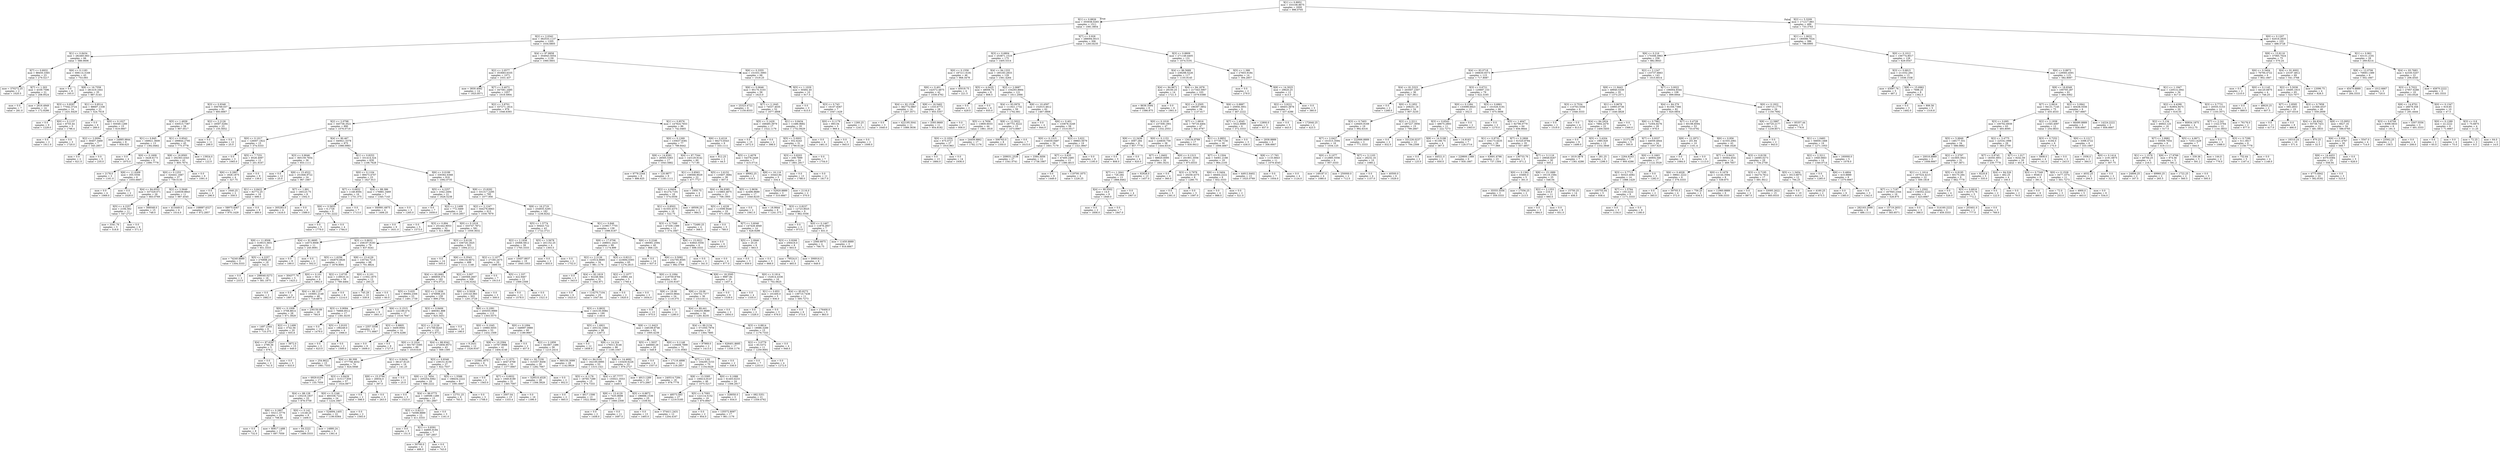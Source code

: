 digraph Tree {
node [shape=box] ;
0 [label="X[1] <= 0.8952\nmse = 333106.8675\nsamples = 2000\nvalue = 996.0705"] ;
1 [label="X[1] <= 0.8826\nmse = 355938.0265\nsamples = 1511\nvalue = 1081.0854"] ;
0 -> 1 [labeldistance=2.5, labelangle=45, headlabel="True"] ;
2 [label="X[2] <= 2.0342\nmse = 362533.1137\nsamples = 1205\nvalue = 1034.6805"] ;
1 -> 2 ;
3 [label="X[1] <= 0.8434\nmse = 282483.663\nsamples = 66\nvalue = 588.0606"] ;
2 -> 3 ;
4 [label="X[7] <= 0.6932\nmse = 88450.3365\nsamples = 23\nvalue = 279.5217"] ;
3 -> 4 ;
5 [label="mse = 370272.25\nsamples = 2\nvalue = 1020.5"] ;
4 -> 5 ;
6 [label="X[7] <= 1.303\nmse = 4339.7596\nsamples = 21\nvalue = 208.9524"] ;
4 -> 6 ;
7 [label="mse = 0.0\nsamples = 7\nvalue = 281.0"] ;
6 -> 7 ;
8 [label="mse = 2616.4949\nsamples = 14\nvalue = 172.9286"] ;
6 -> 8 ;
9 [label="X[6] <= 0.1183\nmse = 308114.3169\nsamples = 43\nvalue = 753.093"] ;
3 -> 9 ;
10 [label="mse = 0.0\nsamples = 8\nvalue = 165.0"] ;
9 -> 10 ;
11 [label="X[8] <= 16.7558\nmse = 281419.1641\nsamples = 35\nvalue = 887.5143"] ;
9 -> 11 ;
12 [label="X[3] <= 0.8297\nmse = 77042.3724\nsamples = 14\nvalue = 1431.6429"] ;
11 -> 12 ;
13 [label="mse = 0.0\nsamples = 9\nvalue = 1229.0"] ;
12 -> 13 ;
14 [label="X[0] <= 0.1137\nmse = 8755.44\nsamples = 5\nvalue = 1796.4"] ;
12 -> 14 ;
15 [label="mse = 0.0\nsamples = 2\nvalue = 1911.0"] ;
14 -> 15 ;
16 [label="mse = 0.0\nsamples = 3\nvalue = 1720.0"] ;
14 -> 16 ;
17 [label="X[1] <= 0.8514\nmse = 88697.1338\nsamples = 21\nvalue = 524.7619"] ;
11 -> 17 ;
18 [label="mse = 0.0\nsamples = 6\nvalue = 289.0"] ;
17 -> 18 ;
19 [label="X[0] <= 0.1027\nmse = 93049.1289\nsamples = 15\nvalue = 619.0667"] ;
17 -> 19 ;
20 [label="X[2] <= 2.0094\nmse = 30407.3469\nsamples = 7\nvalue = 345.2857"] ;
19 -> 20 ;
21 [label="mse = 0.0\nsamples = 2\nvalue = 621.0"] ;
20 -> 21 ;
22 [label="mse = 0.0\nsamples = 5\nvalue = 235.0"] ;
20 -> 22 ;
23 [label="mse = 24885.9844\nsamples = 8\nvalue = 858.625"] ;
19 -> 23 ;
24 [label="X[4] <= 97.8858\nmse = 354943.5054\nsamples = 1139\nvalue = 1060.5601"] ;
2 -> 24 ;
25 [label="X[2] <= 2.0577\nmse = 353683.6335\nsamples = 1071\nvalue = 1031.437"] ;
24 -> 25 ;
26 [label="mse = 3830.4082\nsamples = 14\nvalue = 1925.8571"] ;
25 -> 26 ;
27 [label="X[7] <= 0.4072\nmse = 347581.2485\nsamples = 1057\nvalue = 1019.5904"] ;
25 -> 27 ;
28 [label="X[3] <= 0.9348\nmse = 356769.037\nsamples = 81\nvalue = 693.6667"] ;
27 -> 28 ;
29 [label="X[5] <= 1.4939\nmse = 330515.7387\nsamples = 58\nvalue = 907.0517"] ;
28 -> 29 ;
30 [label="X[1] <= 0.845\nmse = 168921.3609\nsamples = 13\nvalue = 1362.8462"] ;
29 -> 30 ;
31 [label="mse = 0.0\nsamples = 4\nvalue = 1975.0"] ;
30 -> 31 ;
32 [label="X[0] <= 0.1609\nmse = 3428.6173\nsamples = 9\nvalue = 1090.7778"] ;
30 -> 32 ;
33 [label="mse = 2178.0\nsamples = 3\nvalue = 1161.0"] ;
32 -> 33 ;
34 [label="X[8] <= 11.6309\nmse = 355.5556\nsamples = 6\nvalue = 1055.6667"] ;
32 -> 34 ;
35 [label="mse = 0.0\nsamples = 4\nvalue = 1069.0"] ;
34 -> 35 ;
36 [label="mse = 0.0\nsamples = 2\nvalue = 1029.0"] ;
34 -> 36 ;
37 [label="X[1] <= 0.8543\nmse = 299844.2795\nsamples = 45\nvalue = 775.3778"] ;
29 -> 37 ;
38 [label="X[8] <= 16.9593\nmse = 292363.4343\nsamples = 43\nvalue = 805.7674"] ;
37 -> 38 ;
39 [label="X[0] <= 0.1253\nmse = 324441.1687\nsamples = 37\nvalue = 759.5135"] ;
38 -> 39 ;
40 [label="X[4] <= 84.6553\nmse = 337329.071\nsamples = 26\nvalue = 663.0769"] ;
39 -> 40 ;
41 [label="X[5] <= 4.2257\nmse = 2194.562\nsamples = 11\nvalue = 547.2727"] ;
40 -> 41 ;
42 [label="mse = 3341.76\nsamples = 5\nvalue = 518.8"] ;
41 -> 42 ;
43 [label="mse = 0.0\nsamples = 6\nvalue = 571.0"] ;
41 -> 43 ;
44 [label="mse = 566048.0\nsamples = 15\nvalue = 748.0"] ;
40 -> 44 ;
45 [label="X[2] <= 3.5649\nmse = 220039.8843\nsamples = 11\nvalue = 987.4545"] ;
39 -> 45 ;
46 [label="mse = 413449.0\nsamples = 4\nvalue = 1014.0"] ;
45 -> 46 ;
47 [label="mse = 108887.6327\nsamples = 7\nvalue = 972.2857"] ;
45 -> 47 ;
48 [label="mse = 0.0\nsamples = 6\nvalue = 1091.0"] ;
38 -> 48 ;
49 [label="mse = 13924.0\nsamples = 2\nvalue = 122.0"] ;
37 -> 49 ;
50 [label="X[2] <= 2.2126\nmse = 18597.0284\nsamples = 23\nvalue = 155.5652"] ;
28 -> 50 ;
51 [label="mse = 0.0\nsamples = 11\nvalue = 298.0"] ;
50 -> 51 ;
52 [label="mse = 0.0\nsamples = 12\nvalue = 25.0"] ;
50 -> 52 ;
53 [label="X[2] <= 3.8701\nmse = 337271.1814\nsamples = 976\nvalue = 1046.6393"] ;
27 -> 53 ;
54 [label="X[2] <= 2.0798\nmse = 345736.3521\nsamples = 890\nvalue = 1076.0719"] ;
53 -> 54 ;
55 [label="X[0] <= 0.1017\nmse = 126007.1822\nsamples = 15\nvalue = 374.5333"] ;
54 -> 55 ;
56 [label="mse = 0.0\nsamples = 3\nvalue = 1065.0"] ;
55 -> 56 ;
57 [label="X[5] <= 7.7251\nmse = 8526.4097\nsamples = 12\nvalue = 201.9167"] ;
55 -> 57 ;
58 [label="X[6] <= 0.2807\nmse = 1828.1875\nsamples = 4\nvalue = 327.75"] ;
57 -> 58 ;
59 [label="mse = 0.0\nsamples = 2\nvalue = 296.0"] ;
58 -> 59 ;
60 [label="mse = 1640.25\nsamples = 2\nvalue = 359.5"] ;
58 -> 60 ;
61 [label="mse = 0.0\nsamples = 8\nvalue = 139.0"] ;
57 -> 61 ;
62 [label="X[4] <= 80.467\nmse = 340921.5378\nsamples = 875\nvalue = 1088.0983"] ;
54 -> 62 ;
63 [label="X[3] <= 0.9046\nmse = 365159.7654\nsamples = 36\nvalue = 653.1111"] ;
62 -> 63 ;
64 [label="mse = 0.0\nsamples = 12\nvalue = 25.0"] ;
63 -> 64 ;
65 [label="X[8] <= 15.4522\nmse = 251846.9722\nsamples = 24\nvalue = 967.1667"] ;
63 -> 65 ;
66 [label="X[1] <= 0.8422\nmse = 82772.25\nsamples = 16\nvalue = 699.5"] ;
65 -> 66 ;
67 [label="mse = 58975.8367\nsamples = 7\nvalue = 970.1429"] ;
66 -> 67 ;
68 [label="mse = 0.0\nsamples = 9\nvalue = 489.0"] ;
66 -> 68 ;
69 [label="X[7] <= 1.891\nmse = 160123.75\nsamples = 8\nvalue = 1502.5"] ;
65 -> 69 ;
70 [label="mse = 305283.0\nsamples = 4\nvalue = 1416.0"] ;
69 -> 70 ;
71 [label="mse = 0.0\nsamples = 4\nvalue = 1589.0"] ;
69 -> 71 ;
72 [label="X[1] <= 0.8253\nmse = 331414.324\nsamples = 839\nvalue = 1106.7628"] ;
62 -> 72 ;
73 [label="X[0] <= 0.1104\nmse = 89473.4707\nsamples = 23\nvalue = 1627.913"] ;
72 -> 73 ;
74 [label="X[7] <= 0.6932\nmse = 1148.8594\nsamples = 16\nvalue = 1751.375"] ;
73 -> 74 ;
75 [label="X[6] <= 0.5655\nmse = 6.1728\nsamples = 9\nvalue = 1781.2222"] ;
74 -> 75 ;
76 [label="mse = 0.0\nsamples = 5\nvalue = 1779.0"] ;
75 -> 76 ;
77 [label="mse = 0.0\nsamples = 4\nvalue = 1784.0"] ;
75 -> 77 ;
78 [label="mse = 0.0\nsamples = 7\nvalue = 1713.0"] ;
74 -> 78 ;
79 [label="X[4] <= 88.386\nmse = 176881.3469\nsamples = 7\nvalue = 1345.7143"] ;
73 -> 79 ;
80 [label="mse = 300991.6875\nsamples = 4\nvalue = 1406.25"] ;
79 -> 80 ;
81 [label="mse = 0.0\nsamples = 3\nvalue = 1265.0"] ;
79 -> 81 ;
82 [label="X[6] <= 0.0199\nmse = 330362.6368\nsamples = 816\nvalue = 1092.0735"] ;
72 -> 82 ;
83 [label="X[5] <= 4.2257\nmse = 1042.2494\nsamples = 21\nvalue = 1626.5238"] ;
82 -> 83 ;
84 [label="mse = 0.0\nsamples = 7\nvalue = 1659.0"] ;
83 -> 84 ;
85 [label="X[2] <= 2.1499\nmse = 772.3469\nsamples = 14\nvalue = 1610.2857"] ;
83 -> 85 ;
86 [label="mse = 0.0\nsamples = 9\nvalue = 1631.0"] ;
85 -> 86 ;
87 [label="mse = 0.0\nsamples = 5\nvalue = 1573.0"] ;
85 -> 87 ;
88 [label="X[8] <= 15.8292\nmse = 331317.2295\nsamples = 795\nvalue = 1077.956"] ;
82 -> 88 ;
89 [label="X[2] <= 2.1247\nmse = 344276.6663\nsamples = 613\nvalue = 1030.7879"] ;
88 -> 89 ;
90 [label="X[3] <= 0.894\nmse = 251442.9053\nsamples = 32\nvalue = 511.9688"] ;
89 -> 90 ;
91 [label="X[8] <= 11.8508\nmse = 319015.3651\nsamples = 21\nvalue = 651.3333"] ;
90 -> 91 ;
92 [label="mse = 74240.8889\nsamples = 3\nvalue = 1304.3333"] ;
91 -> 92 ;
93 [label="X[5] <= 4.2257\nmse = 276898.25\nsamples = 18\nvalue = 542.5"] ;
91 -> 93 ;
94 [label="mse = 0.0\nsamples = 2\nvalue = 233.0"] ;
93 -> 94 ;
95 [label="mse = 298040.0273\nsamples = 16\nvalue = 581.1875"] ;
93 -> 95 ;
96 [label="X[4] <= 91.6695\nmse = 14573.9008\nsamples = 11\nvalue = 245.9091"] ;
90 -> 96 ;
97 [label="mse = 0.0\nsamples = 9\nvalue = 189.0"] ;
96 -> 97 ;
98 [label="mse = 0.0\nsamples = 2\nvalue = 502.0"] ;
96 -> 98 ;
99 [label="X[0] <= 0.1018\nmse = 333747.7872\nsamples = 581\nvalue = 1059.3632"] ;
89 -> 99 ;
100 [label="X[3] <= 0.8632\nmse = 258107.9183\nsamples = 79\nvalue = 837.9241"] ;
99 -> 100 ;
101 [label="X[5] <= 1.6256\nmse = 192870.0826\nsamples = 11\nvalue = 1678.9091"] ;
100 -> 101 ;
102 [label="mse = 304377.76\nsamples = 5\nvalue = 1423.2"] ;
101 -> 102 ;
103 [label="X[0] <= 0.101\nmse = 50.0\nsamples = 6\nvalue = 1892.0"] ;
101 -> 103 ;
104 [label="mse = 0.0\nsamples = 2\nvalue = 1882.0"] ;
103 -> 104 ;
105 [label="mse = 0.0\nsamples = 4\nvalue = 1897.0"] ;
103 -> 105 ;
106 [label="X[8] <= 13.4129\nmse = 135744.7215\nsamples = 68\nvalue = 701.8824"] ;
100 -> 106 ;
107 [label="X[2] <= 2.6735\nmse = 118919.14\nsamples = 56\nvalue = 789.4464"] ;
106 -> 107 ;
108 [label="X[4] <= 88.1137\nmse = 103691.2148\nsamples = 48\nvalue = 718.6875"] ;
107 -> 108 ;
109 [label="X[0] <= 0.1008\nmse = 3708.8814\nsamples = 28\nvalue = 671.3929"] ;
108 -> 109 ;
110 [label="mse = 1497.2344\nsamples = 8\nvalue = 710.375"] ;
109 -> 110 ;
111 [label="X[2] <= 2.1499\nmse = 3742.56\nsamples = 20\nvalue = 655.8"] ;
109 -> 111 ;
112 [label="X[4] <= 87.6297\nmse = 2799.36\nsamples = 5\nvalue = 676.2"] ;
111 -> 112 ;
113 [label="mse = 0.0\nsamples = 2\nvalue = 741.0"] ;
112 -> 113 ;
114 [label="mse = 0.0\nsamples = 3\nvalue = 633.0"] ;
112 -> 114 ;
115 [label="mse = 3872.0\nsamples = 15\nvalue = 649.0"] ;
111 -> 115 ;
116 [label="mse = 236150.89\nsamples = 20\nvalue = 784.9"] ;
108 -> 116 ;
117 [label="mse = 0.0\nsamples = 8\nvalue = 1214.0"] ;
107 -> 117 ;
118 [label="X[0] <= 0.101\nmse = 11502.1875\nsamples = 12\nvalue = 293.25"] ;
106 -> 118 ;
119 [label="mse = 745.29\nsamples = 10\nvalue = 339.9"] ;
118 -> 119 ;
120 [label="mse = 0.0\nsamples = 2\nvalue = 60.0"] ;
118 -> 120 ;
121 [label="X[3] <= 0.6128\nmse = 336720.1825\nsamples = 502\nvalue = 1094.2112"] ;
99 -> 121 ;
122 [label="mse = 0.0\nsamples = 14\nvalue = 505.0"] ;
121 -> 122 ;
123 [label="X[6] <= 0.3543\nmse = 336134.6672\nsamples = 488\nvalue = 1111.1148"] ;
121 -> 123 ;
124 [label="X[4] <= 83.0681\nmse = 466859.374\nsamples = 182\nvalue = 974.0714"] ;
123 -> 124 ;
125 [label="X[5] <= 5.635\nmse = 90694.2306\nsamples = 23\nvalue = 1491.1739"] ;
124 -> 125 ;
126 [label="X[3] <= 0.9094\nmse = 76866.8512\nsamples = 17\nvalue = 1381.8235"] ;
125 -> 126 ;
127 [label="mse = 0.0\nsamples = 13\nvalue = 1479.0"] ;
126 -> 127 ;
128 [label="X[5] <= 2.9103\nmse = 196249.0\nsamples = 4\nvalue = 1066.0"] ;
126 -> 128 ;
129 [label="mse = 0.0\nsamples = 2\nvalue = 623.0"] ;
128 -> 129 ;
130 [label="mse = 0.0\nsamples = 2\nvalue = 1509.0"] ;
128 -> 130 ;
131 [label="mse = 0.0\nsamples = 6\nvalue = 1801.0"] ;
125 -> 131 ;
132 [label="X[2] <= 2.1636\nmse = 476998.235\nsamples = 159\nvalue = 899.2704"] ;
124 -> 132 ;
133 [label="X[6] <= 0.1515\nmse = 122189.474\nsamples = 17\nvalue = 1516.7647"] ;
132 -> 133 ;
134 [label="mse = 2357.5556\nsamples = 3\nvalue = 771.6667"] ;
133 -> 134 ;
135 [label="X[3] <= 0.8805\nmse = 3409.9592\nsamples = 14\nvalue = 1676.4286"] ;
133 -> 135 ;
136 [label="mse = 0.0\nsamples = 6\nvalue = 1609.0"] ;
135 -> 136 ;
137 [label="mse = 0.0\nsamples = 8\nvalue = 1727.0"] ;
135 -> 137 ;
138 [label="X[3] <= 0.9406\nmse = 468361.888\nsamples = 142\nvalue = 825.3451"] ;
132 -> 138 ;
139 [label="X[2] <= 2.2126\nmse = 471769.8243\nsamples = 132\nvalue = 872.8712"] ;
138 -> 139 ;
140 [label="X[0] <= 0.1024\nmse = 501767.5395\nsamples = 89\nvalue = 1019.618"] ;
139 -> 140 ;
141 [label="mse = 254.8622\nsamples = 15\nvalue = 1981.7333"] ;
140 -> 141 ;
142 [label="X[4] <= 86.308\nmse = 377756.4032\nsamples = 74\nvalue = 824.5946"] ;
140 -> 142 ;
143 [label="mse = 6929.6194\nsamples = 17\nvalue = 155.7059"] ;
142 -> 143 ;
144 [label="X[3] <= 0.8429\nmse = 315117.659\nsamples = 57\nvalue = 1024.0877"] ;
142 -> 144 ;
145 [label="X[4] <= 88.128\nmse = 135216.1837\nsamples = 33\nvalue = 878.5758"] ;
144 -> 145 ;
146 [label="X[6] <= 0.2807\nmse = 55211.5776\nsamples = 25\nvalue = 708.68"] ;
145 -> 146 ;
147 [label="mse = 0.0\nsamples = 8\nvalue = 732.0"] ;
146 -> 147 ;
148 [label="mse = 80817.1488\nsamples = 17\nvalue = 697.7059"] ;
146 -> 148 ;
149 [label="X[0] <= 0.142\nmse = 13148.25\nsamples = 8\nvalue = 1409.5"] ;
145 -> 149 ;
150 [label="mse = 64.2222\nsamples = 3\nvalue = 1489.3333"] ;
149 -> 150 ;
151 [label="mse = 14880.24\nsamples = 5\nvalue = 1361.6"] ;
149 -> 151 ;
152 [label="X[0] <= 0.1246\nmse = 493336.7222\nsamples = 24\nvalue = 1224.1667"] ;
144 -> 152 ;
153 [label="mse = 524694.1405\nsamples = 22\nvalue = 1190.6364"] ;
152 -> 153 ;
154 [label="mse = 0.0\nsamples = 2\nvalue = 1593.0"] ;
152 -> 154 ;
155 [label="X[4] <= 88.9342\nmse = 272856.9573\nsamples = 43\nvalue = 569.1395"] ;
139 -> 155 ;
156 [label="X[1] <= 0.8434\nmse = 38147.8125\nsamples = 16\nvalue = 141.25"] ;
155 -> 156 ;
157 [label="X[8] <= 15.3794\nmse = 26934.0\nsamples = 5\nvalue = 397.0"] ;
156 -> 157 ;
158 [label="mse = 0.0\nsamples = 2\nvalue = 598.0"] ;
157 -> 158 ;
159 [label="mse = 0.0\nsamples = 3\nvalue = 263.0"] ;
157 -> 159 ;
160 [label="mse = 0.0\nsamples = 11\nvalue = 25.0"] ;
156 -> 160 ;
161 [label="X[3] <= 0.9348\nmse = 239151.6159\nsamples = 27\nvalue = 822.7037"] ;
155 -> 161 ;
162 [label="X[8] <= 12.7654\nmse = 205254.5062\nsamples = 18\nvalue = 688.2222"] ;
161 -> 162 ;
163 [label="mse = 0.0\nsamples = 3\nvalue = 1323.0"] ;
162 -> 163 ;
164 [label="X[4] <= 96.0775\nmse = 149599.1289\nsamples = 15\nvalue = 561.2667"] ;
162 -> 164 ;
165 [label="X[3] <= 0.8213\nmse = 74598.8889\nsamples = 12\nvalue = 411.3333"] ;
164 -> 165 ;
166 [label="mse = 0.0\nsamples = 5\nvalue = 151.0"] ;
165 -> 166 ;
167 [label="X[1] <= 0.8391\nmse = 44895.9184\nsamples = 7\nvalue = 597.2857"] ;
165 -> 167 ;
168 [label="mse = 50700.0\nsamples = 4\nvalue = 488.0"] ;
167 -> 168 ;
169 [label="mse = 0.0\nsamples = 3\nvalue = 743.0"] ;
167 -> 169 ;
170 [label="mse = 0.0\nsamples = 3\nvalue = 1161.0"] ;
164 -> 170 ;
171 [label="X[5] <= 1.5588\nmse = 198434.2222\nsamples = 9\nvalue = 1091.6667"] ;
161 -> 171 ;
172 [label="mse = 12751.25\nsamples = 6\nvalue = 783.5"] ;
171 -> 172 ;
173 [label="mse = 0.0\nsamples = 3\nvalue = 1708.0"] ;
171 -> 173 ;
174 [label="mse = 0.0\nsamples = 10\nvalue = 198.0"] ;
138 -> 174 ;
175 [label="X[2] <= 3.007\nmse = 240569.2607\nsamples = 306\nvalue = 1192.6242"] ;
123 -> 175 ;
176 [label="X[6] <= 0.5028\nmse = 235143.983\nsamples = 303\nvalue = 1201.3729"] ;
175 -> 176 ;
177 [label="X[0] <= 0.1091\nmse = 205055.9989\nsamples = 113\nvalue = 1303.5575"] ;
176 -> 177 ;
178 [label="X[0] <= 0.1045\nmse = 10960.5055\nsamples = 53\nvalue = 1432.1509"] ;
177 -> 178 ;
179 [label="mse = 9.2431\nsamples = 12\nvalue = 1526.9167"] ;
178 -> 179 ;
180 [label="X[8] <= 10.2584\nmse = 10767.9988\nsamples = 41\nvalue = 1404.4146"] ;
178 -> 180 ;
181 [label="mse = 23364.1875\nsamples = 8\nvalue = 1514.75"] ;
180 -> 181 ;
182 [label="X[2] <= 2.1573\nmse = 4047.6768\nsamples = 33\nvalue = 1377.6667"] ;
180 -> 182 ;
183 [label="mse = 0.0\nsamples = 2\nvalue = 1563.0"] ;
182 -> 183 ;
184 [label="X[7] <= 0.6932\nmse = 1949.8189\nsamples = 31\nvalue = 1365.7097"] ;
182 -> 184 ;
185 [label="mse = 2007.04\nsamples = 15\nvalue = 1333.4"] ;
184 -> 185 ;
186 [label="mse = 0.0\nsamples = 16\nvalue = 1396.0"] ;
184 -> 186 ;
187 [label="X[0] <= 0.1094\nmse = 348997.0989\nsamples = 60\nvalue = 1189.9667"] ;
177 -> 187 ;
188 [label="mse = 0.0\nsamples = 2\nvalue = 457.0"] ;
187 -> 188 ;
189 [label="X[2] <= 2.1859\nmse = 341867.1486\nsamples = 58\nvalue = 1215.2414"] ;
187 -> 189 ;
190 [label="X[4] <= 92.7239\nmse = 315357.8456\nsamples = 30\nvalue = 1282.7667"] ;
189 -> 190 ;
191 [label="mse = 329510.4528\nsamples = 28\nvalue = 1306.3929"] ;
190 -> 191 ;
192 [label="mse = 0.0\nsamples = 2\nvalue = 952.0"] ;
190 -> 192 ;
193 [label="mse = 360150.3099\nsamples = 28\nvalue = 1142.8929"] ;
189 -> 193 ;
194 [label="X[3] <= 0.8632\nmse = 243135.0084\nsamples = 190\nvalue = 1140.6"] ;
176 -> 194 ;
195 [label="X[5] <= 1.6921\nmse = 205132.1684\nsamples = 98\nvalue = 1267.5"] ;
194 -> 195 ;
196 [label="mse = 0.0\nsamples = 12\nvalue = 1858.0"] ;
195 -> 196 ;
197 [label="X[8] <= 14.224\nmse = 178311.8146\nsamples = 86\nvalue = 1185.1047"] ;
195 -> 197 ;
198 [label="X[4] <= 84.0191\nmse = 162195.6995\nsamples = 53\nvalue = 1315.1321"] ;
197 -> 198 ;
199 [label="X[5] <= 4.1178\nmse = 18760.7289\nsamples = 15\nvalue = 974.7333"] ;
198 -> 199 ;
200 [label="mse = 0.0\nsamples = 2\nvalue = 665.0"] ;
199 -> 200 ;
201 [label="mse = 4617.1598\nsamples = 13\nvalue = 1022.3846"] ;
199 -> 201 ;
202 [label="X[4] <= 87.7777\nmse = 155021.3553\nsamples = 38\nvalue = 1449.5"] ;
198 -> 202 ;
203 [label="X[8] <= 13.4129\nmse = 7435.8698\nsamples = 13\nvalue = 1660.2308"] ;
202 -> 203 ;
204 [label="mse = 0.0\nsamples = 2\nvalue = 1458.0"] ;
203 -> 204 ;
205 [label="mse = 0.0\nsamples = 11\nvalue = 1697.0"] ;
203 -> 205 ;
206 [label="X[5] <= 6.8872\nmse = 196666.1536\nsamples = 25\nvalue = 1339.92"] ;
202 -> 206 ;
207 [label="mse = 0.0\nsamples = 13\nvalue = 1465.0"] ;
206 -> 207 ;
208 [label="mse = 374411.2431\nsamples = 12\nvalue = 1204.4167"] ;
206 -> 208 ;
209 [label="X[8] <= 14.4692\nmse = 133430.6226\nsamples = 33\nvalue = 976.2727"] ;
197 -> 209 ;
210 [label="mse = 4913.1289\nsamples = 15\nvalue = 973.2667"] ;
209 -> 210 ;
211 [label="mse = 240514.7284\nsamples = 18\nvalue = 978.7778"] ;
209 -> 211 ;
212 [label="X[8] <= 11.6423\nmse = 248189.8746\nsamples = 92\nvalue = 1005.4239"] ;
194 -> 212 ;
213 [label="X[5] <= 1.5037\nmse = 446660.29\nsamples = 20\nvalue = 549.9"] ;
212 -> 213 ;
214 [label="mse = 0.0\nsamples = 6\nvalue = 1557.0"] ;
213 -> 214 ;
215 [label="mse = 17116.4898\nsamples = 14\nvalue = 118.2857"] ;
213 -> 215 ;
216 [label="X[0] <= 0.1148\nmse = 119408.7899\nsamples = 72\nvalue = 1131.9583"] ;
212 -> 216 ;
217 [label="X[7] <= 3.92\nmse = 104295.3153\nsamples = 70\nvalue = 1154.6429"] ;
216 -> 217 ;
218 [label="X[8] <= 13.3395\nmse = 108414.8147\nsamples = 46\nvalue = 1075.5217"] ;
217 -> 218 ;
219 [label="mse = 48573.583\nsamples = 27\nvalue = 1219.5185"] ;
218 -> 219 ;
220 [label="X[5] <= 6.7093\nmse = 122114.5152\nsamples = 19\nvalue = 870.8947"] ;
218 -> 220 ;
221 [label="mse = 0.0\nsamples = 2\nvalue = 954.0"] ;
220 -> 221 ;
222 [label="mse = 135572.8097\nsamples = 17\nvalue = 861.1176"] ;
220 -> 222 ;
223 [label="X[0] <= 0.1088\nmse = 61403.6233\nsamples = 24\nvalue = 1306.2917"] ;
217 -> 223 ;
224 [label="mse = 328050.0\nsamples = 3\nvalue = 934.0"] ;
223 -> 224 ;
225 [label="mse = 682.5351\nsamples = 21\nvalue = 1359.4762"] ;
223 -> 225 ;
226 [label="mse = 0.0\nsamples = 2\nvalue = 338.0"] ;
216 -> 226 ;
227 [label="mse = 0.0\nsamples = 3\nvalue = 309.0"] ;
175 -> 227 ;
228 [label="X[8] <= 16.2719\nmse = 254935.5295\nsamples = 182\nvalue = 1236.8242"] ;
88 -> 228 ;
229 [label="X[5] <= 1.5774\nmse = 59443.722\nsamples = 43\nvalue = 1722.3721"] ;
228 -> 229 ;
230 [label="X[2] <= 2.1938\nmse = 25068.5812\nsamples = 39\nvalue = 1765.3333"] ;
229 -> 230 ;
231 [label="X[2] <= 2.1077\nmse = 27160.2475\nsamples = 20\nvalue = 1689.55"] ;
230 -> 231 ;
232 [label="mse = 0.0\nsamples = 7\nvalue = 1913.0"] ;
231 -> 232 ;
233 [label="X[5] <= 1.337\nmse = 422.9467\nsamples = 13\nvalue = 1569.2308"] ;
231 -> 233 ;
234 [label="mse = 0.0\nsamples = 11\nvalue = 1578.0"] ;
233 -> 234 ;
235 [label="mse = 0.0\nsamples = 2\nvalue = 1521.0"] ;
233 -> 235 ;
236 [label="mse = 10457.8837\nsamples = 19\nvalue = 1845.1053"] ;
230 -> 236 ;
237 [label="X[5] <= 3.5678\nmse = 201152.25\nsamples = 4\nvalue = 1303.5"] ;
229 -> 237 ;
238 [label="mse = 0.0\nsamples = 2\nvalue = 855.0"] ;
237 -> 238 ;
239 [label="mse = 0.0\nsamples = 2\nvalue = 1752.0"] ;
237 -> 239 ;
240 [label="X[1] <= 0.846\nmse = 219917.7755\nsamples = 139\nvalue = 1086.6187"] ;
228 -> 240 ;
241 [label="X[8] <= 17.0706\nmse = 208931.2423\nsamples = 99\nvalue = 1174.899"] ;
240 -> 241 ;
242 [label="X[2] <= 2.2126\nmse = 123514.8685\nsamples = 34\nvalue = 981.1176"] ;
241 -> 242 ;
243 [label="mse = 0.0\nsamples = 3\nvalue = 343.0"] ;
242 -> 243 ;
244 [label="X[4] <= 92.1819\nmse = 92248.564\nsamples = 31\nvalue = 1042.871"] ;
242 -> 244 ;
245 [label="mse = 0.0\nsamples = 6\nvalue = 1023.0"] ;
244 -> 245 ;
246 [label="mse = 114270.7104\nsamples = 25\nvalue = 1047.64"] ;
244 -> 246 ;
247 [label="X[3] <= 0.8213\nmse = 223694.0393\nsamples = 65\nvalue = 1276.2615"] ;
241 -> 247 ;
248 [label="X[2] <= 2.1077\nmse = 16981.44\nsamples = 5\nvalue = 1760.4"] ;
247 -> 248 ;
249 [label="mse = 0.0\nsamples = 2\nvalue = 1920.0"] ;
248 -> 249 ;
250 [label="mse = 0.0\nsamples = 3\nvalue = 1654.0"] ;
248 -> 250 ;
251 [label="X[0] <= 0.1094\nmse = 219759.8764\nsamples = 60\nvalue = 1235.9167"] ;
247 -> 251 ;
252 [label="X[8] <= 19.06\nmse = 24633.9844\nsamples = 24\nvalue = 1119.375"] ;
251 -> 252 ;
253 [label="mse = 0.0\nsamples = 13\nvalue = 975.0"] ;
252 -> 253 ;
254 [label="mse = 0.0\nsamples = 11\nvalue = 1290.0"] ;
252 -> 254 ;
255 [label="X[8] <= 19.06\nmse = 334752.7377\nsamples = 36\nvalue = 1313.6111"] ;
251 -> 255 ;
256 [label="X[4] <= 89.441\nmse = 336255.9689\nsamples = 34\nvalue = 1281.8235"] ;
255 -> 256 ;
257 [label="X[4] <= 89.2134\nmse = 571050.7978\nsamples = 19\nvalue = 1364.7895"] ;
256 -> 257 ;
258 [label="mse = 97969.0\nsamples = 2\nvalue = 1413.0"] ;
257 -> 258 ;
259 [label="mse = 626401.8685\nsamples = 17\nvalue = 1359.1176"] ;
257 -> 259 ;
260 [label="X[3] <= 0.8814\nmse = 19086.3289\nsamples = 15\nvalue = 1176.7333"] ;
256 -> 260 ;
261 [label="X[2] <= 3.0779\nmse = 83.5372\nsamples = 11\nvalue = 1259.9091"] ;
260 -> 261 ;
262 [label="mse = 0.0\nsamples = 7\nvalue = 1253.0"] ;
261 -> 262 ;
263 [label="mse = 0.0\nsamples = 4\nvalue = 1272.0"] ;
261 -> 263 ;
264 [label="mse = 0.0\nsamples = 4\nvalue = 948.0"] ;
260 -> 264 ;
265 [label="mse = 0.0\nsamples = 2\nvalue = 1854.0"] ;
255 -> 265 ;
266 [label="X[6] <= 0.2246\nmse = 180081.2594\nsamples = 40\nvalue = 868.125"] ;
240 -> 266 ;
267 [label="mse = 0.0\nsamples = 14\nvalue = 637.0"] ;
266 -> 267 ;
268 [label="X[6] <= 0.5092\nmse = 232795.8595\nsamples = 26\nvalue = 992.5769"] ;
266 -> 268 ;
269 [label="X[8] <= 18.3595\nmse = 9987.84\nsamples = 10\nvalue = 1457.4"] ;
268 -> 269 ;
270 [label="mse = 0.0\nsamples = 6\nvalue = 1539.0"] ;
269 -> 270 ;
271 [label="mse = 0.0\nsamples = 4\nvalue = 1335.0"] ;
269 -> 271 ;
272 [label="X[0] <= 0.1814\nmse = 152614.4336\nsamples = 16\nvalue = 702.0625"] ;
268 -> 272 ;
273 [label="X[1] <= 0.853\nmse = 101400.0\nsamples = 5\nvalue = 936.0"] ;
272 -> 273 ;
274 [label="mse = 0.0\nsamples = 2\nvalue = 1326.0"] ;
273 -> 274 ;
275 [label="mse = 0.0\nsamples = 3\nvalue = 676.0"] ;
273 -> 275 ;
276 [label="X[4] <= 85.8273\nmse = 139710.7438\nsamples = 11\nvalue = 595.7273"] ;
272 -> 276 ;
277 [label="mse = 0.0\nsamples = 6\nvalue = 373.0"] ;
276 -> 277 ;
278 [label="mse = 176400.0\nsamples = 5\nvalue = 863.0"] ;
276 -> 278 ;
279 [label="X[1] <= 0.8576\nmse = 147924.7653\nsamples = 86\nvalue = 742.0465"] ;
53 -> 279 ;
280 [label="X[0] <= 0.1269\nmse = 135637.6381\nsamples = 77\nvalue = 789.8442"] ;
279 -> 280 ;
281 [label="X[8] <= 14.8381\nmse = 26565.5363\nsamples = 17\nvalue = 1043.5882"] ;
280 -> 281 ;
282 [label="mse = 9778.2344\nsamples = 8\nvalue = 886.625"] ;
281 -> 282 ;
283 [label="mse = 120.9877\nsamples = 9\nvalue = 1183.1111"] ;
281 -> 283 ;
284 [label="X[4] <= 87.7344\nmse = 143129.9142\nsamples = 60\nvalue = 717.95"] ;
280 -> 284 ;
285 [label="X[1] <= 0.8563\nmse = 108568.9029\nsamples = 22\nvalue = 477.7727"] ;
284 -> 285 ;
286 [label="X[2] <= 4.8404\nmse = 81274.7191\nsamples = 18\nvalue = 574.0556"] ;
285 -> 286 ;
287 [label="X[1] <= 0.8503\nmse = 61555.4375\nsamples = 16\nvalue = 522.75"] ;
286 -> 287 ;
288 [label="X[3] <= 0.7349\nmse = 47339.1389\nsamples = 12\nvalue = 574.1667"] ;
287 -> 288 ;
289 [label="X[8] <= 15.0021\nmse = 63843.5556\nsamples = 6\nvalue = 698.3333"] ;
288 -> 289 ;
290 [label="mse = 0.0\nsamples = 2\nvalue = 341.0"] ;
289 -> 290 ;
291 [label="mse = 0.0\nsamples = 4\nvalue = 877.0"] ;
289 -> 291 ;
292 [label="mse = 0.0\nsamples = 6\nvalue = 450.0"] ;
288 -> 292 ;
293 [label="mse = 72480.25\nsamples = 4\nvalue = 368.5"] ;
287 -> 293 ;
294 [label="mse = 49506.25\nsamples = 2\nvalue = 984.5"] ;
286 -> 294 ;
295 [label="mse = 1950.75\nsamples = 4\nvalue = 44.5"] ;
285 -> 295 ;
296 [label="X[5] <= 2.6152\nmse = 110407.3684\nsamples = 38\nvalue = 857.0"] ;
284 -> 296 ;
297 [label="X[4] <= 94.8385\nmse = 115883.4875\nsamples = 21\nvalue = 708.1905"] ;
296 -> 297 ;
298 [label="X[5] <= 1.4228\nmse = 113599.9446\nsamples = 19\nvalue = 671.0526"] ;
297 -> 298 ;
299 [label="mse = 0.0\nsamples = 5\nvalue = 789.0"] ;
298 -> 299 ;
300 [label="X[7] <= 3.6046\nmse = 147428.4949\nsamples = 14\nvalue = 628.9286"] ;
298 -> 300 ;
301 [label="X[5] <= 2.0946\nmse = 20.25\nsamples = 6\nvalue = 663.5"] ;
300 -> 301 ;
302 [label="mse = 0.0\nsamples = 3\nvalue = 659.0"] ;
301 -> 302 ;
303 [label="mse = 0.0\nsamples = 3\nvalue = 668.0"] ;
301 -> 303 ;
304 [label="X[3] <= 0.9266\nmse = 256416.0\nsamples = 8\nvalue = 603.0"] ;
300 -> 304 ;
305 [label="mse = 79524.0\nsamples = 2\nvalue = 465.0"] ;
304 -> 305 ;
306 [label="mse = 306916.0\nsamples = 6\nvalue = 649.0"] ;
304 -> 306 ;
307 [label="mse = 0.0\nsamples = 2\nvalue = 1061.0"] ;
297 -> 307 ;
308 [label="X[5] <= 2.9636\nmse = 42496.9689\nsamples = 17\nvalue = 1040.8235"] ;
296 -> 308 ;
309 [label="mse = 18.9844\nsamples = 8\nvalue = 1241.375"] ;
308 -> 309 ;
310 [label="X[3] <= 0.8237\nmse = 12723.8025\nsamples = 9\nvalue = 862.5556"] ;
308 -> 310 ;
311 [label="mse = 0.0\nsamples = 2\nvalue = 973.0"] ;
310 -> 311 ;
312 [label="X[0] <= 0.1467\nmse = 11878.2857\nsamples = 7\nvalue = 831.0"] ;
310 -> 312 ;
313 [label="mse = 2566.6875\nsamples = 4\nvalue = 766.75"] ;
312 -> 313 ;
314 [label="mse = 11450.8889\nsamples = 3\nvalue = 916.6667"] ;
312 -> 314 ;
315 [label="X[6] <= 0.4216\nmse = 66273.6543\nsamples = 9\nvalue = 333.1111"] ;
279 -> 315 ;
316 [label="mse = 812.25\nsamples = 2\nvalue = 44.5"] ;
315 -> 316 ;
317 [label="X[5] <= 2.4078\nmse = 54378.2449\nsamples = 7\nvalue = 415.5714"] ;
315 -> 317 ;
318 [label="mse = 49062.25\nsamples = 2\nvalue = 618.5"] ;
317 -> 318 ;
319 [label="X[8] <= 16.116\nmse = 33443.84\nsamples = 5\nvalue = 334.4"] ;
317 -> 319 ;
320 [label="mse = 52920.8889\nsamples = 3\nvalue = 310.6667"] ;
319 -> 320 ;
321 [label="mse = 2116.0\nsamples = 2\nvalue = 370.0"] ;
319 -> 321 ;
322 [label="X[6] <= 0.3355\nmse = 151031.5993\nsamples = 68\nvalue = 1519.25"] ;
24 -> 322 ;
323 [label="X[6] <= 0.0646\nmse = 95170.3103\nsamples = 58\nvalue = 1623.0"] ;
322 -> 323 ;
324 [label="mse = 25323.4722\nsamples = 6\nvalue = 1150.8333"] ;
323 -> 324 ;
325 [label="X[7] <= 2.1645\nmse = 74537.4035\nsamples = 52\nvalue = 1677.4808"] ;
323 -> 325 ;
326 [label="X[5] <= 3.1429\nmse = 168485.3979\nsamples = 17\nvalue = 1522.1176"] ;
325 -> 326 ;
327 [label="mse = 0.0\nsamples = 15\nvalue = 1672.0"] ;
326 -> 327 ;
328 [label="mse = 0.0\nsamples = 2\nvalue = 398.0"] ;
326 -> 328 ;
329 [label="X[1] <= 0.8434\nmse = 11486.9682\nsamples = 35\nvalue = 1752.9429"] ;
325 -> 329 ;
330 [label="X[5] <= 5.0003\nmse = 552.6243\nsamples = 31\nvalue = 1790.6129"] ;
329 -> 330 ;
331 [label="X[3] <= 0.8203\nmse = 208.7899\nsamples = 24\nvalue = 1801.2917"] ;
330 -> 331 ;
332 [label="mse = 0.0\nsamples = 13\nvalue = 1788.0"] ;
331 -> 332 ;
333 [label="mse = 0.0\nsamples = 11\nvalue = 1817.0"] ;
331 -> 333 ;
334 [label="mse = 0.0\nsamples = 7\nvalue = 1754.0"] ;
330 -> 334 ;
335 [label="mse = 0.0\nsamples = 4\nvalue = 1461.0"] ;
329 -> 335 ;
336 [label="X[5] <= 1.1029\nmse = 50492.45\nsamples = 10\nvalue = 917.5"] ;
322 -> 336 ;
337 [label="mse = 0.0\nsamples = 3\nvalue = 615.0"] ;
336 -> 337 ;
338 [label="X[3] <= 0.743\nmse = 16107.8367\nsamples = 7\nvalue = 1047.1429"] ;
336 -> 338 ;
339 [label="X[0] <= 0.1179\nmse = 893.04\nsamples = 5\nvalue = 969.4"] ;
338 -> 339 ;
340 [label="mse = 0.0\nsamples = 3\nvalue = 945.0"] ;
339 -> 340 ;
341 [label="mse = 0.0\nsamples = 2\nvalue = 1006.0"] ;
339 -> 341 ;
342 [label="mse = 1260.25\nsamples = 2\nvalue = 1241.5"] ;
338 -> 342 ;
343 [label="X[7] <= 0.928\nmse = 288094.0015\nsamples = 306\nvalue = 1263.8235"] ;
1 -> 343 ;
344 [label="X[3] <= 0.6804\nmse = 253871.1519\nsamples = 175\nvalue = 1405.5314"] ;
343 -> 344 ;
345 [label="X[0] <= 0.1558\nmse = 187211.6181\nsamples = 46\nvalue = 968.3478"] ;
344 -> 345 ;
346 [label="X[6] <= 0.401\nmse = 142572.4875\nsamples = 42\nvalue = 1039.4762"] ;
345 -> 346 ;
347 [label="X[4] <= 92.1528\nmse = 382774.0867\nsamples = 14\nvalue = 1207.3571"] ;
346 -> 347 ;
348 [label="mse = 0.0\nsamples = 3\nvalue = 1640.0"] ;
347 -> 348 ;
349 [label="mse = 422195.5041\nsamples = 11\nvalue = 1089.3636"] ;
347 -> 349 ;
350 [label="X[8] <= 16.5462\nmse = 1333.6773\nsamples = 28\nvalue = 955.5357"] ;
346 -> 350 ;
351 [label="mse = 3393.9669\nsamples = 11\nvalue = 954.8182"] ;
350 -> 351 ;
352 [label="mse = 0.0\nsamples = 17\nvalue = 956.0"] ;
350 -> 352 ;
353 [label="mse = 45018.75\nsamples = 4\nvalue = 221.5"] ;
345 -> 353 ;
354 [label="X[4] <= 84.1333\nmse = 185183.2833\nsamples = 129\nvalue = 1561.4264"] ;
344 -> 354 ;
355 [label="X[5] <= 4.0425\nmse = 48006.75\nsamples = 8\nvalue = 808.5"] ;
354 -> 355 ;
356 [label="mse = 0.0\nsamples = 2\nvalue = 429.0"] ;
355 -> 356 ;
357 [label="mse = 0.0\nsamples = 6\nvalue = 935.0"] ;
355 -> 357 ;
358 [label="X[2] <= 2.0687\nmse = 154293.8664\nsamples = 121\nvalue = 1611.2066"] ;
354 -> 358 ;
359 [label="X[4] <= 93.0976\nmse = 111921.1732\nsamples = 59\nvalue = 1762.661"] ;
358 -> 359 ;
360 [label="X[5] <= 4.7656\nmse = 13800.6033\nsamples = 44\nvalue = 1861.1818"] ;
359 -> 360 ;
361 [label="X[0] <= 0.1054\nmse = 675.0727\nsamples = 27\nvalue = 1910.963"] ;
360 -> 361 ;
362 [label="mse = 0.0\nsamples = 13\nvalue = 1884.0"] ;
361 -> 362 ;
363 [label="mse = 0.0\nsamples = 14\nvalue = 1936.0"] ;
361 -> 363 ;
364 [label="mse = 24459.9862\nsamples = 17\nvalue = 1782.1176"] ;
360 -> 364 ;
365 [label="X[8] <= 12.5022\nmse = 287751.8222\nsamples = 15\nvalue = 1473.6667"] ;
359 -> 365 ;
366 [label="mse = 506763.0\nsamples = 8\nvalue = 1350.0"] ;
365 -> 366 ;
367 [label="mse = 0.0\nsamples = 7\nvalue = 1615.0"] ;
365 -> 367 ;
368 [label="X[8] <= 10.4597\nmse = 152015.4612\nsamples = 62\nvalue = 1467.0806"] ;
358 -> 368 ;
369 [label="mse = 0.0\nsamples = 4\nvalue = 844.0"] ;
368 -> 369 ;
370 [label="X[6] <= 0.401\nmse = 133878.3249\nsamples = 58\nvalue = 1510.0517"] ;
368 -> 370 ;
371 [label="X[0] <= 0.1315\nmse = 154030.0487\nsamples = 39\nvalue = 1601.7179"] ;
370 -> 371 ;
372 [label="mse = 209031.2538\nsamples = 27\nvalue = 1541.0741"] ;
371 -> 372 ;
373 [label="mse = 3384.3056\nsamples = 12\nvalue = 1738.1667"] ;
371 -> 373 ;
374 [label="X[2] <= 3.622\nmse = 39863.5679\nsamples = 19\nvalue = 1321.8947"] ;
370 -> 374 ;
375 [label="X[7] <= 0.635\nmse = 47400.2485\nsamples = 13\nvalue = 1380.4615"] ;
374 -> 375 ;
376 [label="mse = 0.0\nsamples = 9\nvalue = 1449.0"] ;
375 -> 376 ;
377 [label="mse = 119700.1875\nsamples = 4\nvalue = 1226.25"] ;
375 -> 377 ;
378 [label="mse = 0.0\nsamples = 6\nvalue = 1195.0"] ;
374 -> 378 ;
379 [label="X[3] <= 0.8809\nmse = 271149.4405\nsamples = 131\nvalue = 1074.5191"] ;
343 -> 379 ;
380 [label="X[4] <= 86.5689\nmse = 238298.5226\nsamples = 117\nvalue = 1155.9145"] ;
379 -> 380 ;
381 [label="X[4] <= 84.9671\nmse = 29100.25\nsamples = 14\nvalue = 1721.5"] ;
380 -> 381 ;
382 [label="mse = 8636.3594\nsamples = 8\nvalue = 1586.875"] ;
381 -> 382 ;
383 [label="mse = 0.0\nsamples = 6\nvalue = 1901.0"] ;
381 -> 383 ;
384 [label="X[4] <= 94.1878\nmse = 217343.5907\nsamples = 103\nvalue = 1079.0388"] ;
380 -> 384 ;
385 [label="X[2] <= 3.2505\nmse = 196397.3852\nsamples = 94\nvalue = 1137.617"] ;
384 -> 385 ;
386 [label="X[0] <= 0.1018\nmse = 237308.1901\nsamples = 47\nvalue = 1332.2553"] ;
385 -> 386 ;
387 [label="X[8] <= 12.3436\nmse = 3097.284\nsamples = 9\nvalue = 857.7778"] ;
386 -> 387 ;
388 [label="mse = 0.0\nsamples = 5\nvalue = 808.0"] ;
387 -> 388 ;
389 [label="mse = 0.0\nsamples = 4\nvalue = 920.0"] ;
387 -> 389 ;
390 [label="X[0] <= 0.1153\nmse = 226830.759\nsamples = 38\nvalue = 1444.6316"] ;
386 -> 390 ;
391 [label="X[7] <= 1.8402\nmse = 88820.6095\nsamples = 26\nvalue = 1661.9231"] ;
390 -> 391 ;
392 [label="X[7] <= 1.2641\nmse = 726.284\nsamples = 13\nvalue = 1866.8462"] ;
391 -> 392 ;
393 [label="X[4] <= 90.5502\nmse = 14.0\nsamples = 9\nvalue = 1849.0"] ;
392 -> 393 ;
394 [label="mse = 0.0\nsamples = 2\nvalue = 1856.0"] ;
393 -> 394 ;
395 [label="mse = 0.0\nsamples = 7\nvalue = 1847.0"] ;
393 -> 395 ;
396 [label="mse = 0.0\nsamples = 4\nvalue = 1907.0"] ;
392 -> 396 ;
397 [label="mse = 92928.0\nsamples = 13\nvalue = 1457.0"] ;
391 -> 397 ;
398 [label="X[0] <= 0.1313\nmse = 201901.3056\nsamples = 12\nvalue = 973.8333"] ;
390 -> 398 ;
399 [label="mse = 0.0\nsamples = 4\nvalue = 360.0"] ;
398 -> 399 ;
400 [label="X[3] <= 0.7978\nmse = 20258.4375\nsamples = 8\nvalue = 1280.75"] ;
398 -> 400 ;
401 [label="mse = 0.0\nsamples = 5\nvalue = 1391.0"] ;
400 -> 401 ;
402 [label="mse = 0.0\nsamples = 3\nvalue = 1097.0"] ;
400 -> 402 ;
403 [label="X[7] <= 1.6816\nmse = 79718.4464\nsamples = 47\nvalue = 942.9787"] ;
385 -> 403 ;
404 [label="mse = 134134.8789\nsamples = 17\nvalue = 830.9412"] ;
403 -> 404 ;
405 [label="X[1] <= 0.8852\nmse = 37738.7156\nsamples = 30\nvalue = 1006.4667"] ;
403 -> 405 ;
406 [label="X[7] <= 3.1504\nmse = 54061.2188\nsamples = 19\nvalue = 964.2105"] ;
405 -> 406 ;
407 [label="X[6] <= 0.3404\nmse = 48464.2222\nsamples = 6\nvalue = 832.3333"] ;
406 -> 407 ;
408 [label="mse = 0.0\nsamples = 4\nvalue = 988.0"] ;
407 -> 408 ;
409 [label="mse = 0.0\nsamples = 2\nvalue = 521.0"] ;
407 -> 409 ;
410 [label="mse = 44912.8402\nsamples = 13\nvalue = 1025.0769"] ;
406 -> 410 ;
411 [label="X[8] <= 17.763\nmse = 1133.8843\nsamples = 11\nvalue = 1079.4545"] ;
405 -> 411 ;
412 [label="mse = 0.0\nsamples = 7\nvalue = 1054.0"] ;
411 -> 412 ;
413 [label="mse = 0.0\nsamples = 4\nvalue = 1124.0"] ;
411 -> 413 ;
414 [label="X[6] <= 0.8887\nmse = 25956.3951\nsamples = 9\nvalue = 467.2222"] ;
384 -> 414 ;
415 [label="X[7] <= 1.4545\nmse = 5522.8889\nsamples = 6\nvalue = 372.3333"] ;
414 -> 415 ;
416 [label="mse = 0.0\nsamples = 3\nvalue = 436.0"] ;
415 -> 416 ;
417 [label="mse = 2938.8889\nsamples = 3\nvalue = 308.6667"] ;
415 -> 417 ;
418 [label="mse = 12800.0\nsamples = 3\nvalue = 657.0"] ;
414 -> 418 ;
419 [label="X[5] <= 1.388\nmse = 27603.9184\nsamples = 14\nvalue = 394.2857"] ;
379 -> 419 ;
420 [label="mse = 0.0\nsamples = 2\nvalue = 279.0"] ;
419 -> 420 ;
421 [label="X[8] <= 14.3025\nmse = 29620.25\nsamples = 12\nvalue = 413.5"] ;
419 -> 421 ;
422 [label="X[2] <= 3.9221\nmse = 49403.3878\nsamples = 7\nvalue = 437.4286"] ;
421 -> 422 ;
423 [label="mse = 0.0\nsamples = 5\nvalue = 443.0"] ;
422 -> 423 ;
424 [label="mse = 172640.25\nsamples = 2\nvalue = 423.5"] ;
422 -> 424 ;
425 [label="mse = 0.0\nsamples = 5\nvalue = 380.0"] ;
421 -> 425 ;
426 [label="X[2] <= 5.3209\nmse = 171217.883\nsamples = 489\nvalue = 733.3763"] ;
0 -> 426 [labeldistance=2.5, labelangle=-45, headlabel="False"] ;
427 [label="X[1] <= 1.0632\nmse = 180098.7024\nsamples = 386\nvalue = 798.6995"] ;
426 -> 427 ;
428 [label="X[6] <= 0.216\nmse = 170308.3963\nsamples = 258\nvalue = 882.8643"] ;
427 -> 428 ;
429 [label="X[4] <= 83.0718\nmse = 166630.9373\nsamples = 115\nvalue = 717.8087"] ;
428 -> 429 ;
430 [label="X[4] <= 81.5323\nmse = 203507.2307\nsamples = 36\nvalue = 927.3611"] ;
429 -> 430 ;
431 [label="mse = 0.0\nsamples = 2\nvalue = 1268.0"] ;
430 -> 431 ;
432 [label="X[0] <= 0.1952\nmse = 208251.16\nsamples = 34\nvalue = 907.3235"] ;
430 -> 432 ;
433 [label="X[3] <= 0.7403\nmse = 129405.9169\nsamples = 19\nvalue = 992.6316"] ;
432 -> 433 ;
434 [label="X[7] <= 2.0427\nmse = 101015.3594\nsamples = 16\nvalue = 1034.125"] ;
433 -> 434 ;
435 [label="X[0] <= 0.1077\nmse = 212885.5556\nsamples = 6\nvalue = 957.3333"] ;
434 -> 435 ;
436 [label="mse = 149187.0\nsamples = 4\nvalue = 1080.0"] ;
435 -> 436 ;
437 [label="mse = 250000.0\nsamples = 2\nvalue = 712.0"] ;
435 -> 437 ;
438 [label="X[7] <= 3.1103\nmse = 28232.16\nsamples = 10\nvalue = 1080.2"] ;
434 -> 438 ;
439 [label="mse = 0.0\nsamples = 4\nvalue = 1157.0"] ;
438 -> 439 ;
440 [label="mse = 40500.0\nsamples = 6\nvalue = 1029.0"] ;
438 -> 440 ;
441 [label="mse = 222666.8889\nsamples = 3\nvalue = 771.3333"] ;
433 -> 441 ;
442 [label="X[2] <= 2.3211\nmse = 287227.3956\nsamples = 15\nvalue = 799.2667"] ;
432 -> 442 ;
443 [label="mse = 0.0\nsamples = 2\nvalue = 832.0"] ;
442 -> 443 ;
444 [label="mse = 331226.0237\nsamples = 13\nvalue = 794.2308"] ;
442 -> 444 ;
445 [label="X[3] <= 0.6721\nmse = 120697.153\nsamples = 79\nvalue = 622.3165"] ;
429 -> 445 ;
446 [label="X[0] <= 0.1284\nmse = 133099.6923\nsamples = 13\nvalue = 352.0"] ;
445 -> 446 ;
447 [label="X[3] <= 0.6543\nmse = 48675.2893\nsamples = 11\nvalue = 222.7273"] ;
446 -> 447 ;
448 [label="X[8] <= 14.5198\nmse = 91166.75\nsamples = 4\nvalue = 387.5"] ;
447 -> 448 ;
449 [label="mse = 0.0\nsamples = 2\nvalue = 125.0"] ;
448 -> 449 ;
450 [label="mse = 44521.0\nsamples = 2\nvalue = 650.0"] ;
448 -> 450 ;
451 [label="mse = 14.8163\nsamples = 7\nvalue = 128.5714"] ;
447 -> 451 ;
452 [label="mse = 0.0\nsamples = 2\nvalue = 1063.0"] ;
446 -> 452 ;
453 [label="X[3] <= 0.6861\nmse = 101026.5191\nsamples = 66\nvalue = 675.5606"] ;
445 -> 453 ;
454 [label="mse = 0.0\nsamples = 2\nvalue = 1270.0"] ;
453 -> 454 ;
455 [label="X[5] <= 1.4047\nmse = 92796.0779\nsamples = 64\nvalue = 656.9844"] ;
453 -> 455 ;
456 [label="X[1] <= 0.9732\nmse = 104173.4435\nsamples = 29\nvalue = 777.069"] ;
455 -> 456 ;
457 [label="mse = 229800.1389\nsamples = 6\nvalue = 930.1667"] ;
456 -> 457 ;
458 [label="mse = 63691.6786\nsamples = 23\nvalue = 737.1304"] ;
456 -> 458 ;
459 [label="X[7] <= 0.2806\nmse = 61520.8784\nsamples = 35\nvalue = 557.4857"] ;
455 -> 459 ;
460 [label="mse = 136733.76\nsamples = 5\nvalue = 871.2"] ;
459 -> 460 ;
461 [label="X[7] <= 3.1116\nmse = 29848.8267\nsamples = 30\nvalue = 505.2"] ;
459 -> 461 ;
462 [label="X[0] <= 0.1362\nmse = 33460.0\nsamples = 5\nvalue = 301.0"] ;
461 -> 462 ;
463 [label="mse = 35555.5556\nsamples = 3\nvalue = 359.3333"] ;
462 -> 463 ;
464 [label="mse = 17556.25\nsamples = 2\nvalue = 213.5"] ;
462 -> 464 ;
465 [label="X[8] <= 15.1889\nmse = 19119.1584\nsamples = 25\nvalue = 546.04"] ;
461 -> 465 ;
466 [label="X[2] <= 2.1353\nmse = 216.0\nsamples = 11\nvalue = 660.0"] ;
465 -> 466 ;
467 [label="mse = 0.0\nsamples = 3\nvalue = 684.0"] ;
466 -> 467 ;
468 [label="mse = 0.0\nsamples = 8\nvalue = 651.0"] ;
466 -> 468 ;
469 [label="mse = 15750.25\nsamples = 14\nvalue = 456.5"] ;
465 -> 469 ;
470 [label="X[2] <= 2.1247\nmse = 133737.6663\nsamples = 143\nvalue = 1015.6014"] ;
428 -> 470 ;
471 [label="X[8] <= 11.9443\nmse = 49940.5339\nsamples = 35\nvalue = 1373.2571"] ;
470 -> 471 ;
472 [label="X[3] <= 0.7534\nmse = 110763.5556\nsamples = 6\nvalue = 1048.3333"] ;
471 -> 472 ;
473 [label="mse = 0.0\nsamples = 2\nvalue = 1519.0"] ;
472 -> 473 ;
474 [label="mse = 0.0\nsamples = 4\nvalue = 813.0"] ;
472 -> 474 ;
475 [label="X[1] <= 0.9678\nmse = 10993.9738\nsamples = 29\nvalue = 1440.4828"] ;
471 -> 475 ;
476 [label="X[4] <= 84.2924\nmse = 7884.2479\nsamples = 22\nvalue = 1400.5455"] ;
475 -> 476 ;
477 [label="mse = 0.0\nsamples = 9\nvalue = 1499.0"] ;
476 -> 477 ;
478 [label="X[5] <= 3.4204\nmse = 1985.929\nsamples = 13\nvalue = 1332.3846"] ;
476 -> 478 ;
479 [label="mse = 1619.3878\nsamples = 7\nvalue = 1361.4286"] ;
478 -> 479 ;
480 [label="mse = 281.25\nsamples = 6\nvalue = 1298.5"] ;
478 -> 480 ;
481 [label="mse = 0.0\nsamples = 7\nvalue = 1566.0"] ;
475 -> 481 ;
482 [label="X[7] <= 3.0022\nmse = 106004.9344\nsamples = 108\nvalue = 899.6944"] ;
470 -> 482 ;
483 [label="X[4] <= 84.379\nmse = 81356.7366\nsamples = 82\nvalue = 820.0854"] ;
482 -> 483 ;
484 [label="X[6] <= 0.7981\nmse = 72304.8276\nsamples = 29\nvalue = 978.0"] ;
483 -> 484 ;
485 [label="mse = 31372.96\nsamples = 5\nvalue = 595.8"] ;
484 -> 485 ;
486 [label="X[7] <= 0.9337\nmse = 44059.4844\nsamples = 24\nvalue = 1057.625"] ;
484 -> 486 ;
487 [label="mse = 2264.8163\nsamples = 7\nvalue = 900.4286"] ;
486 -> 487 ;
488 [label="X[0] <= 0.1663\nmse = 46904.346\nsamples = 17\nvalue = 1122.3529"] ;
486 -> 488 ;
489 [label="X[3] <= 0.7713\nmse = 50323.4082\nsamples = 14\nvalue = 1088.1429"] ;
488 -> 489 ;
490 [label="mse = 105755.04\nsamples = 5\nvalue = 938.4"] ;
489 -> 490 ;
491 [label="X[7] <= 1.5764\nmse = 150.2222\nsamples = 9\nvalue = 1171.3333"] ;
489 -> 491 ;
492 [label="mse = 0.0\nsamples = 3\nvalue = 1154.0"] ;
491 -> 492 ;
493 [label="mse = 0.0\nsamples = 6\nvalue = 1180.0"] ;
491 -> 493 ;
494 [label="mse = 0.0\nsamples = 3\nvalue = 1282.0"] ;
488 -> 494 ;
495 [label="X[7] <= 0.4728\nmse = 65198.8594\nsamples = 53\nvalue = 733.6792"] ;
483 -> 495 ;
496 [label="X[8] <= 12.2972\nmse = 201.84\nsamples = 10\nvalue = 1101.4"] ;
495 -> 496 ;
497 [label="mse = 0.0\nsamples = 4\nvalue = 1084.0"] ;
496 -> 497 ;
498 [label="mse = 0.0\nsamples = 6\nvalue = 1113.0"] ;
496 -> 498 ;
499 [label="X[6] <= 0.956\nmse = 41555.2061\nsamples = 43\nvalue = 648.1628"] ;
495 -> 499 ;
500 [label="X[7] <= 0.9415\nmse = 30564.4541\nsamples = 14\nvalue = 469.7857"] ;
499 -> 500 ;
501 [label="X[6] <= 0.4028\nmse = 39841.2222\nsamples = 6\nvalue = 376.3333"] ;
500 -> 501 ;
502 [label="mse = 0.0\nsamples = 2\nvalue = 385.0"] ;
501 -> 502 ;
503 [label="mse = 59705.5\nsamples = 4\nvalue = 372.0"] ;
501 -> 503 ;
504 [label="X[0] <= 0.1679\nmse = 12144.3594\nsamples = 8\nvalue = 539.875"] ;
500 -> 504 ;
505 [label="mse = 756.25\nsamples = 2\nvalue = 634.5"] ;
504 -> 505 ;
506 [label="mse = 11960.8889\nsamples = 6\nvalue = 508.3333"] ;
504 -> 506 ;
507 [label="X[3] <= 0.8159\nmse = 24085.0273\nsamples = 29\nvalue = 734.2759"] ;
499 -> 507 ;
508 [label="X[3] <= 0.7195\nmse = 34274.7612\nsamples = 17\nvalue = 691.9412"] ;
507 -> 508 ;
509 [label="mse = 0.0\nsamples = 2\nvalue = 887.0"] ;
508 -> 509 ;
510 [label="mse = 33095.2622\nsamples = 15\nvalue = 665.9333"] ;
508 -> 510 ;
511 [label="X[5] <= 1.3454\nmse = 3513.6875\nsamples = 12\nvalue = 794.25"] ;
507 -> 511 ;
512 [label="mse = 0.0\nsamples = 10\nvalue = 818.0"] ;
511 -> 512 ;
513 [label="mse = 4160.25\nsamples = 2\nvalue = 675.5"] ;
511 -> 513 ;
514 [label="X[0] <= 0.1922\nmse = 100715.1775\nsamples = 26\nvalue = 1150.7692"] ;
482 -> 514 ;
515 [label="X[8] <= 12.5887\nmse = 60720.2177\nsamples = 21\nvalue = 1239.8571"] ;
514 -> 515 ;
516 [label="mse = 0.0\nsamples = 2\nvalue = 943.0"] ;
515 -> 516 ;
517 [label="X[1] <= 1.0483\nmse = 56859.1468\nsamples = 19\nvalue = 1271.1053"] ;
515 -> 517 ;
518 [label="X[2] <= 2.3211\nmse = 1949.0663\nsamples = 14\nvalue = 1340.0714"] ;
517 -> 518 ;
519 [label="mse = 0.0\nsamples = 5\nvalue = 1285.0"] ;
518 -> 519 ;
520 [label="X[6] <= 0.4804\nmse = 410.8889\nsamples = 9\nvalue = 1370.6667"] ;
518 -> 520 ;
521 [label="mse = 0.0\nsamples = 6\nvalue = 1385.0"] ;
520 -> 521 ;
522 [label="mse = 0.0\nsamples = 3\nvalue = 1342.0"] ;
520 -> 522 ;
523 [label="mse = 160000.0\nsamples = 5\nvalue = 1078.0"] ;
517 -> 523 ;
524 [label="mse = 95357.44\nsamples = 5\nvalue = 776.6"] ;
514 -> 524 ;
525 [label="X[0] <= 0.1012\nmse = 156774.8017\nsamples = 128\nvalue = 629.0547"] ;
427 -> 525 ;
526 [label="X[3] <= 0.6815\nmse = 211032.284\nsamples = 13\nvalue = 1038.1538"] ;
525 -> 526 ;
527 [label="mse = 43097.76\nsamples = 5\nvalue = 487.2"] ;
526 -> 527 ;
528 [label="X[8] <= 15.6962\nmse = 7698.25\nsamples = 8\nvalue = 1382.5"] ;
526 -> 528 ;
529 [label="mse = 0.0\nsamples = 3\nvalue = 1492.0"] ;
528 -> 529 ;
530 [label="mse = 806.56\nsamples = 5\nvalue = 1316.8"] ;
528 -> 530 ;
531 [label="X[6] <= 0.8873\nmse = 129583.4591\nsamples = 115\nvalue = 582.8087"] ;
525 -> 531 ;
532 [label="X[8] <= 18.8349\nmse = 100705.287\nsamples = 81\nvalue = 484.5062"] ;
531 -> 532 ;
533 [label="X[7] <= 2.9916\nmse = 94131.7145\nsamples = 75\nvalue = 455.4533"] ;
532 -> 533 ;
534 [label="X[3] <= 0.695\nmse = 100762.6939\nsamples = 63\nvalue = 493.8095"] ;
533 -> 534 ;
535 [label="X[5] <= 5.9949\nmse = 148177.551\nsamples = 34\nvalue = 588.0882"] ;
534 -> 535 ;
536 [label="mse = 20016.8889\nsamples = 3\nvalue = 1008.6667"] ;
535 -> 536 ;
537 [label="X[2] <= 2.3797\nmse = 141805.5921\nsamples = 31\nvalue = 547.3871"] ;
535 -> 537 ;
538 [label="X[1] <= 1.1614\nmse = 167524.4215\nsamples = 22\nvalue = 500.1818"] ;
537 -> 538 ;
539 [label="X[7] <= 1.7197\nmse = 167945.2344\nsamples = 16\nvalue = 528.875"] ;
538 -> 539 ;
540 [label="mse = 282163.2099\nsamples = 9\nvalue = 486.1111"] ;
539 -> 540 ;
541 [label="mse = 15719.2653\nsamples = 7\nvalue = 583.8571"] ;
539 -> 541 ;
542 [label="X[1] <= 1.2502\nmse = 158352.2222\nsamples = 6\nvalue = 423.6667"] ;
538 -> 542 ;
543 [label="mse = 0.0\nsamples = 3\nvalue = 388.0"] ;
542 -> 543 ;
544 [label="mse = 314160.2222\nsamples = 3\nvalue = 459.3333"] ;
542 -> 544 ;
545 [label="X[5] <= 6.9195\nmse = 60175.284\nsamples = 9\nvalue = 662.7778"] ;
537 -> 545 ;
546 [label="mse = 0.0\nsamples = 4\nvalue = 526.0"] ;
545 -> 546 ;
547 [label="X[3] <= 0.6816\nmse = 81375.76\nsamples = 5\nvalue = 772.2"] ;
545 -> 547 ;
548 [label="mse = 203401.0\nsamples = 2\nvalue = 777.0"] ;
547 -> 548 ;
549 [label="mse = 0.0\nsamples = 3\nvalue = 769.0"] ;
547 -> 549 ;
550 [label="X[2] <= 3.4775\nmse = 22534.1998\nsamples = 29\nvalue = 383.2759"] ;
534 -> 550 ;
551 [label="X[7] <= 0.9745\nmse = 18350.3951\nsamples = 9\nvalue = 230.7778"] ;
550 -> 551 ;
552 [label="mse = 8220.8\nsamples = 5\nvalue = 335.0"] ;
551 -> 552 ;
553 [label="X[4] <= 84.526\nmse = 462.25\nsamples = 4\nvalue = 100.5"] ;
551 -> 553 ;
554 [label="mse = 0.0\nsamples = 2\nvalue = 122.0"] ;
553 -> 554 ;
555 [label="mse = 0.0\nsamples = 2\nvalue = 79.0"] ;
553 -> 555 ;
556 [label="X[7] <= 1.017\nmse = 9242.59\nsamples = 20\nvalue = 451.9"] ;
550 -> 556 ;
557 [label="X[3] <= 0.7349\nmse = 9546.0\nsamples = 9\nvalue = 391.0"] ;
556 -> 557 ;
558 [label="mse = 0.0\nsamples = 6\nvalue = 460.0"] ;
557 -> 558 ;
559 [label="mse = 72.0\nsamples = 3\nvalue = 253.0"] ;
557 -> 559 ;
560 [label="X[0] <= 0.1528\nmse = 3477.1074\nsamples = 11\nvalue = 501.7273"] ;
556 -> 560 ;
561 [label="mse = 4900.0\nsamples = 5\nvalue = 463.0"] ;
560 -> 561 ;
562 [label="mse = 0.0\nsamples = 6\nvalue = 534.0"] ;
560 -> 562 ;
563 [label="X[2] <= 2.1938\nmse = 11045.4097\nsamples = 12\nvalue = 254.0833"] ;
533 -> 563 ;
564 [label="X[3] <= 0.7252\nmse = 6184.0\nsamples = 6\nvalue = 175.0"] ;
563 -> 564 ;
565 [label="mse = 5808.0\nsamples = 4\nvalue = 141.0"] ;
564 -> 565 ;
566 [label="mse = 0.0\nsamples = 2\nvalue = 243.0"] ;
564 -> 566 ;
567 [label="X[0] <= 0.1217\nmse = 3398.4722\nsamples = 6\nvalue = 333.1667"] ;
563 -> 567 ;
568 [label="mse = 1936.0\nsamples = 2\nvalue = 384.0"] ;
567 -> 568 ;
569 [label="X[0] <= 0.1414\nmse = 2191.6875\nsamples = 4\nvalue = 307.75"] ;
567 -> 569 ;
570 [label="mse = 4032.25\nsamples = 2\nvalue = 294.5"] ;
569 -> 570 ;
571 [label="mse = 0.0\nsamples = 2\nvalue = 321.0"] ;
569 -> 571 ;
572 [label="X[2] <= 3.0941\nmse = 40438.5556\nsamples = 6\nvalue = 847.6667"] ;
532 -> 572 ;
573 [label="mse = 66490.8889\nsamples = 3\nvalue = 838.6667"] ;
572 -> 573 ;
574 [label="mse = 14224.2222\nsamples = 3\nvalue = 856.6667"] ;
572 -> 574 ;
575 [label="X[1] <= 1.1947\nmse = 120514.2941\nsamples = 34\nvalue = 817.0"] ;
531 -> 575 ;
576 [label="X[2] <= 4.4299\nmse = 92904.9475\nsamples = 20\nvalue = 616.55"] ;
575 -> 576 ;
577 [label="X[2] <= 3.134\nmse = 46843.125\nsamples = 16\nvalue = 517.5"] ;
576 -> 577 ;
578 [label="X[7] <= 2.9982\nmse = 55508.7654\nsamples = 9\nvalue = 419.1111"] ;
577 -> 578 ;
579 [label="X[1] <= 1.1578\nmse = 49784.25\nsamples = 4\nvalue = 216.5"] ;
578 -> 579 ;
580 [label="mse = 24806.25\nsamples = 2\nvalue = 167.5"] ;
579 -> 580 ;
581 [label="mse = 69960.25\nsamples = 2\nvalue = 265.5"] ;
579 -> 581 ;
582 [label="X[8] <= 17.9766\nmse = 974.56\nsamples = 5\nvalue = 581.2"] ;
578 -> 582 ;
583 [label="mse = 1722.25\nsamples = 2\nvalue = 560.5"] ;
582 -> 583 ;
584 [label="mse = 0.0\nsamples = 3\nvalue = 595.0"] ;
582 -> 584 ;
585 [label="X[5] <= 4.8671\nmse = 7253.1429\nsamples = 7\nvalue = 644.0"] ;
577 -> 585 ;
586 [label="mse = 339.36\nsamples = 5\nvalue = 591.2"] ;
585 -> 586 ;
587 [label="mse = 144.0\nsamples = 2\nvalue = 776.0"] ;
585 -> 587 ;
588 [label="mse = 80934.1875\nsamples = 4\nvalue = 1012.75"] ;
576 -> 588 ;
589 [label="X[3] <= 0.7731\nmse = 20555.5153\nsamples = 14\nvalue = 1103.3571"] ;
575 -> 589 ;
590 [label="X[7] <= 2.241\nmse = 1322.5764\nsamples = 12\nvalue = 1141.0833"] ;
589 -> 590 ;
591 [label="mse = 0.0\nsamples = 3\nvalue = 1088.0"] ;
590 -> 591 ;
592 [label="X[3] <= 0.7299\nmse = 511.0617\nsamples = 9\nvalue = 1158.7778"] ;
590 -> 592 ;
593 [label="mse = 752.64\nsamples = 5\nvalue = 1167.4"] ;
592 -> 593 ;
594 [label="mse = 0.0\nsamples = 4\nvalue = 1148.0"] ;
592 -> 594 ;
595 [label="mse = 76176.0\nsamples = 2\nvalue = 877.0"] ;
589 -> 595 ;
596 [label="X[0] <= 0.1207\nmse = 62016.2835\nsamples = 103\nvalue = 488.5728"] ;
426 -> 596 ;
597 [label="X[8] <= 13.8116\nmse = 37065.7024\nsamples = 75\nvalue = 570.24"] ;
596 -> 597 ;
598 [label="X[6] <= 0.3404\nmse = 76794.4722\nsamples = 6\nvalue = 902.1667"] ;
597 -> 598 ;
599 [label="mse = 0.0\nsamples = 2\nvalue = 1210.0"] ;
598 -> 599 ;
600 [label="X[0] <= 0.1145\nmse = 44120.6875\nsamples = 4\nvalue = 748.25"] ;
598 -> 600 ;
601 [label="mse = 0.0\nsamples = 2\nvalue = 889.0"] ;
600 -> 601 ;
602 [label="mse = 48620.25\nsamples = 2\nvalue = 607.5"] ;
600 -> 602 ;
603 [label="X[4] <= 91.6002\nmse = 23197.4812\nsamples = 69\nvalue = 541.3768"] ;
597 -> 603 ;
604 [label="X[2] <= 5.5036\nmse = 18495.1915\nsamples = 65\nvalue = 523.7077"] ;
603 -> 604 ;
605 [label="X[7] <= 2.9595\nmse = 585.2853\nsamples = 19\nvalue = 437.6316"] ;
604 -> 605 ;
606 [label="mse = 0.0\nsamples = 11\nvalue = 417.0"] ;
605 -> 606 ;
607 [label="mse = 0.0\nsamples = 8\nvalue = 466.0"] ;
605 -> 607 ;
608 [label="X[3] <= 0.7858\nmse = 21568.4537\nsamples = 46\nvalue = 559.2609"] ;
604 -> 608 ;
609 [label="X[4] <= 84.8342\nmse = 55738.7431\nsamples = 12\nvalue = 481.5833"] ;
608 -> 609 ;
610 [label="mse = 18310.24\nsamples = 10\nvalue = 571.4"] ;
609 -> 610 ;
611 [label="mse = 870.25\nsamples = 2\nvalue = 32.5"] ;
609 -> 611 ;
612 [label="X[8] <= 15.0952\nmse = 6627.16\nsamples = 34\nvalue = 586.6765"] ;
608 -> 612 ;
613 [label="X[6] <= 0.956\nmse = 4321.4767\nsamples = 30\nvalue = 569.7"] ;
612 -> 613 ;
614 [label="X[8] <= 14.4453\nmse = 4370.0384\nsamples = 25\nvalue = 558.04"] ;
613 -> 614 ;
615 [label="mse = 4775.6942\nsamples = 22\nvalue = 562.8182"] ;
614 -> 615 ;
616 [label="mse = 0.0\nsamples = 3\nvalue = 523.0"] ;
614 -> 616 ;
617 [label="mse = 0.0\nsamples = 5\nvalue = 628.0"] ;
613 -> 617 ;
618 [label="mse = 5547.0\nsamples = 4\nvalue = 714.0"] ;
612 -> 618 ;
619 [label="mse = 12096.75\nsamples = 4\nvalue = 828.5"] ;
603 -> 619 ;
620 [label="X[1] <= 0.962\nmse = 63131.2181\nsamples = 28\nvalue = 269.8214"] ;
596 -> 620 ;
621 [label="X[8] <= 12.0706\nmse = 70693.1389\nsamples = 6\nvalue = 502.1667"] ;
620 -> 621 ;
622 [label="mse = 45470.8889\nsamples = 3\nvalue = 284.3333"] ;
621 -> 622 ;
623 [label="mse = 1012.6667\nsamples = 3\nvalue = 720.0"] ;
621 -> 623 ;
624 [label="X[4] <= 93.7683\nmse = 42330.5207\nsamples = 22\nvalue = 206.4545"] ;
620 -> 624 ;
625 [label="X[3] <= 0.7022\nmse = 27957.6288\nsamples = 19\nvalue = 163.0526"] ;
624 -> 625 ;
626 [label="X[8] <= 14.8701\nmse = 26679.358\nsamples = 9\nvalue = 291.4444"] ;
625 -> 626 ;
627 [label="X[3] <= 0.6709\nmse = 8398.5833\nsamples = 6\nvalue = 191.5"] ;
626 -> 627 ;
628 [label="mse = 23562.25\nsamples = 2\nvalue = 158.5"] ;
627 -> 628 ;
629 [label="mse = 0.0\nsamples = 4\nvalue = 208.0"] ;
627 -> 629 ;
630 [label="mse = 3307.5556\nsamples = 3\nvalue = 491.3333"] ;
626 -> 630 ;
631 [label="X[0] <= 0.1347\nmse = 919.65\nsamples = 10\nvalue = 47.5"] ;
625 -> 631 ;
632 [label="X[0] <= 0.1289\nmse = 22.2222\nsamples = 6\nvalue = 71.6667"] ;
631 -> 632 ;
633 [label="mse = 0.0\nsamples = 2\nvalue = 65.0"] ;
632 -> 633 ;
634 [label="mse = 0.0\nsamples = 4\nvalue = 75.0"] ;
632 -> 634 ;
635 [label="X[3] <= 0.8\nmse = 75.6875\nsamples = 4\nvalue = 11.25"] ;
631 -> 635 ;
636 [label="mse = 72.25\nsamples = 2\nvalue = 8.5"] ;
635 -> 636 ;
637 [label="mse = 64.0\nsamples = 2\nvalue = 14.0"] ;
635 -> 637 ;
638 [label="mse = 45870.2222\nsamples = 3\nvalue = 481.3333"] ;
624 -> 638 ;
}